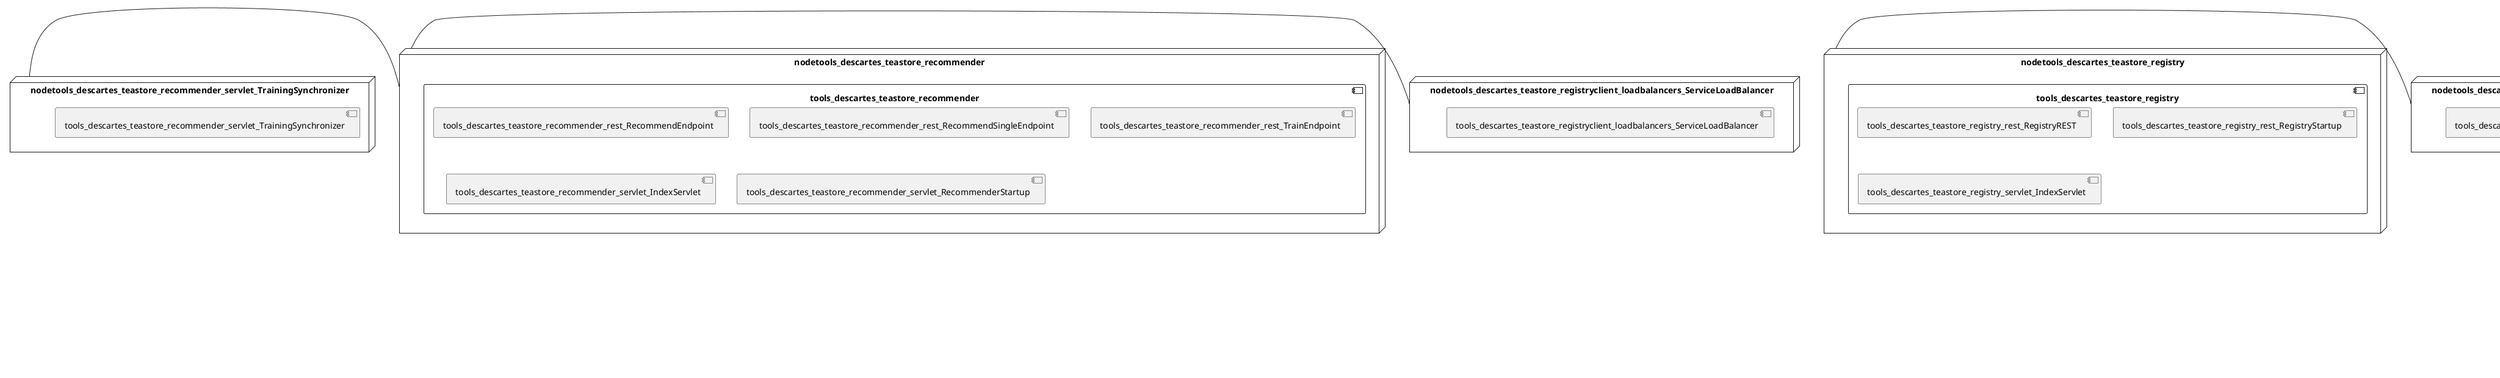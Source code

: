 @startuml
skinparam fixCircleLabelOverlapping true
skinparam componentStyle uml2
node nodetools_descartes_teastore_auth {
component tools_descartes_teastore_auth {
[tools_descartes_teastore_auth_rest_AuthCartRest] [[descartesresearch-teastore-psr.system#_nUUrKlquEe-zR_CRnPEr9g]]
[tools_descartes_teastore_auth_rest_AuthUserActionsRest] [[descartesresearch-teastore-psr.system#_nUUrKlquEe-zR_CRnPEr9g]]
[tools_descartes_teastore_auth_rest_ReadyRest] [[descartesresearch-teastore-psr.system#_nUUrKlquEe-zR_CRnPEr9g]]
[tools_descartes_teastore_auth_startup_AuthStartup] [[descartesresearch-teastore-psr.system#_nUUrKlquEe-zR_CRnPEr9g]]
}
}
node nodetools_descartes_teastore_image {
component tools_descartes_teastore_image {
[tools_descartes_teastore_image_rest_ImageProviderEndpoint] [[descartesresearch-teastore-psr.system#_nUUrKlquEe-zR_CRnPEr9g]]
[tools_descartes_teastore_image_setup_ImageProviderStartup] [[descartesresearch-teastore-psr.system#_nUUrKlquEe-zR_CRnPEr9g]]
}
}
node nodetools_descartes_teastore_kieker_rabbitmq {
component tools_descartes_teastore_kieker_rabbitmq {
[tools_descartes_teastore_kieker_rabbitmq_DisplayLogs] [[descartesresearch-teastore-psr.system#_nUUrKlquEe-zR_CRnPEr9g]]
[tools_descartes_teastore_kieker_rabbitmq_IndexServlet] [[descartesresearch-teastore-psr.system#_nUUrKlquEe-zR_CRnPEr9g]]
[tools_descartes_teastore_kieker_rabbitmq_Reset] [[descartesresearch-teastore-psr.system#_nUUrKlquEe-zR_CRnPEr9g]]
}
}
node nodetools_descartes_teastore_persistence {
component tools_descartes_teastore_persistence {
[tools_descartes_teastore_persistence_rest_CacheManagerEndpoint] [[descartesresearch-teastore-psr.system#_nUUrKlquEe-zR_CRnPEr9g]]
[tools_descartes_teastore_persistence_rest_CategoryEndpoint] [[descartesresearch-teastore-psr.system#_nUUrKlquEe-zR_CRnPEr9g]]
[tools_descartes_teastore_persistence_rest_DatabaseGenerationEndpoint] [[descartesresearch-teastore-psr.system#_nUUrKlquEe-zR_CRnPEr9g]]
[tools_descartes_teastore_persistence_rest_OrderEndpoint] [[descartesresearch-teastore-psr.system#_nUUrKlquEe-zR_CRnPEr9g]]
[tools_descartes_teastore_persistence_rest_OrderItemEndpoint] [[descartesresearch-teastore-psr.system#_nUUrKlquEe-zR_CRnPEr9g]]
[tools_descartes_teastore_persistence_rest_ProductEndpoint] [[descartesresearch-teastore-psr.system#_nUUrKlquEe-zR_CRnPEr9g]]
[tools_descartes_teastore_persistence_rest_UserEndpoint] [[descartesresearch-teastore-psr.system#_nUUrKlquEe-zR_CRnPEr9g]]
[tools_descartes_teastore_persistence_servlet_IndexServlet] [[descartesresearch-teastore-psr.system#_nUUrKlquEe-zR_CRnPEr9g]]
}
}
node nodetools_descartes_teastore_recommender {
component tools_descartes_teastore_recommender {
[tools_descartes_teastore_recommender_rest_RecommendEndpoint] [[descartesresearch-teastore-psr.system#_nUUrKlquEe-zR_CRnPEr9g]]
[tools_descartes_teastore_recommender_rest_RecommendSingleEndpoint] [[descartesresearch-teastore-psr.system#_nUUrKlquEe-zR_CRnPEr9g]]
[tools_descartes_teastore_recommender_rest_TrainEndpoint] [[descartesresearch-teastore-psr.system#_nUUrKlquEe-zR_CRnPEr9g]]
[tools_descartes_teastore_recommender_servlet_IndexServlet] [[descartesresearch-teastore-psr.system#_nUUrKlquEe-zR_CRnPEr9g]]
[tools_descartes_teastore_recommender_servlet_RecommenderStartup] [[descartesresearch-teastore-psr.system#_nUUrKlquEe-zR_CRnPEr9g]]
}
}
node nodetools_descartes_teastore_registry {
component tools_descartes_teastore_registry {
[tools_descartes_teastore_registry_rest_RegistryREST] [[descartesresearch-teastore-psr.system#_nUUrKlquEe-zR_CRnPEr9g]]
[tools_descartes_teastore_registry_rest_RegistryStartup] [[descartesresearch-teastore-psr.system#_nUUrKlquEe-zR_CRnPEr9g]]
[tools_descartes_teastore_registry_servlet_IndexServlet] [[descartesresearch-teastore-psr.system#_nUUrKlquEe-zR_CRnPEr9g]]
}
}
node nodetools_descartes_teastore_webui {
component tools_descartes_teastore_webui {
[tools_descartes_teastore_webui_rest_ReadyRest] [[descartesresearch-teastore-psr.system#_nUUrKlquEe-zR_CRnPEr9g]]
[tools_descartes_teastore_webui_servlet_AboutUsServlet] [[descartesresearch-teastore-psr.system#_nUUrKlquEe-zR_CRnPEr9g]]
[tools_descartes_teastore_webui_servlet_CartActionServlet] [[descartesresearch-teastore-psr.system#_nUUrKlquEe-zR_CRnPEr9g]]
[tools_descartes_teastore_webui_servlet_CartServlet] [[descartesresearch-teastore-psr.system#_nUUrKlquEe-zR_CRnPEr9g]]
[tools_descartes_teastore_webui_servlet_CategoryServlet] [[descartesresearch-teastore-psr.system#_nUUrKlquEe-zR_CRnPEr9g]]
[tools_descartes_teastore_webui_servlet_DataBaseActionServlet] [[descartesresearch-teastore-psr.system#_nUUrKlquEe-zR_CRnPEr9g]]
[tools_descartes_teastore_webui_servlet_DataBaseServlet] [[descartesresearch-teastore-psr.system#_nUUrKlquEe-zR_CRnPEr9g]]
[tools_descartes_teastore_webui_servlet_ErrorServlet] [[descartesresearch-teastore-psr.system#_nUUrKlquEe-zR_CRnPEr9g]]
[tools_descartes_teastore_webui_servlet_IndexServlet] [[descartesresearch-teastore-psr.system#_nUUrKlquEe-zR_CRnPEr9g]]
[tools_descartes_teastore_webui_servlet_LoginActionServlet] [[descartesresearch-teastore-psr.system#_nUUrKlquEe-zR_CRnPEr9g]]
[tools_descartes_teastore_webui_servlet_LoginServlet] [[descartesresearch-teastore-psr.system#_nUUrKlquEe-zR_CRnPEr9g]]
[tools_descartes_teastore_webui_servlet_OrderServlet] [[descartesresearch-teastore-psr.system#_nUUrKlquEe-zR_CRnPEr9g]]
[tools_descartes_teastore_webui_servlet_ProductServlet] [[descartesresearch-teastore-psr.system#_nUUrKlquEe-zR_CRnPEr9g]]
[tools_descartes_teastore_webui_servlet_ProfileServlet] [[descartesresearch-teastore-psr.system#_nUUrKlquEe-zR_CRnPEr9g]]
[tools_descartes_teastore_webui_servlet_StatusServlet] [[descartesresearch-teastore-psr.system#_nUUrKlquEe-zR_CRnPEr9g]]
[tools_descartes_teastore_webui_startup_WebuiStartup] [[descartesresearch-teastore-psr.system#_nUUrKlquEe-zR_CRnPEr9g]]
}
}
node nodetools_descartes_teastore_recommender_servlet_TrainingSynchronizer {
[tools_descartes_teastore_recommender_servlet_TrainingSynchronizer] [[descartesresearch-teastore-psr.system#_nUUrKlquEe-zR_CRnPEr9g]]
}
node nodetools_descartes_teastore_registry_rest_Registry {
[tools_descartes_teastore_registry_rest_Registry] [[descartesresearch-teastore-psr.system#_nUUrKlquEe-zR_CRnPEr9g]]
}
node nodetools_descartes_teastore_registryclient_RegistryClient {
[tools_descartes_teastore_registryclient_RegistryClient] [[descartesresearch-teastore-psr.system#_nUUrKlquEe-zR_CRnPEr9g]]
}
node nodetools_descartes_teastore_registryclient_loadbalancers_ServiceLoadBalancer {
[tools_descartes_teastore_registryclient_loadbalancers_ServiceLoadBalancer] [[descartesresearch-teastore-psr.system#_nUUrKlquEe-zR_CRnPEr9g]]
}
node nodetools_descartes_teastore_registryclient_util_RESTClient {
[tools_descartes_teastore_registryclient_util_RESTClient] [[descartesresearch-teastore-psr.system#_nUUrKlquEe-zR_CRnPEr9g]]
}
[nodetools_descartes_teastore_recommender_servlet_TrainingSynchronizer] - [nodetools_descartes_teastore_recommender]
[nodetools_descartes_teastore_registryclient_loadbalancers_ServiceLoadBalancer] - [nodetools_descartes_teastore_recommender]
[nodetools_descartes_teastore_registry] - [nodetools_descartes_teastore_registryclient_RegistryClient]

@enduml
